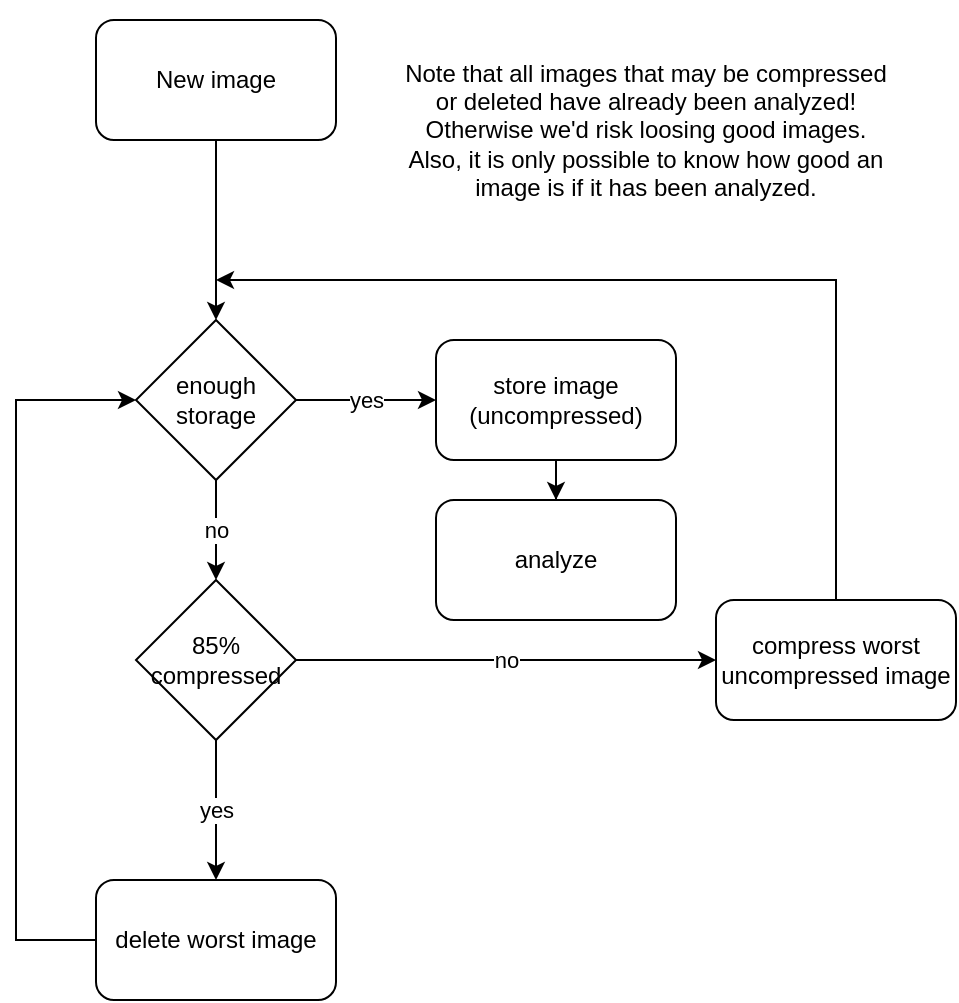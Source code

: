 <mxfile version="16.4.0" type="device"><diagram id="C5RBs43oDa-KdzZeNtuy" name="Page-1"><mxGraphModel dx="1102" dy="1025" grid="1" gridSize="10" guides="1" tooltips="1" connect="1" arrows="1" fold="1" page="1" pageScale="1" pageWidth="827" pageHeight="1169" math="0" shadow="0"><root><mxCell id="WIyWlLk6GJQsqaUBKTNV-0"/><mxCell id="WIyWlLk6GJQsqaUBKTNV-1" parent="WIyWlLk6GJQsqaUBKTNV-0"/><mxCell id="CtJh_I1LjCPI-9yF_EfI-2" style="edgeStyle=orthogonalEdgeStyle;rounded=0;orthogonalLoop=1;jettySize=auto;html=1;exitX=0.5;exitY=1;exitDx=0;exitDy=0;" edge="1" parent="WIyWlLk6GJQsqaUBKTNV-1" source="CtJh_I1LjCPI-9yF_EfI-0" target="CtJh_I1LjCPI-9yF_EfI-1"><mxGeometry relative="1" as="geometry"/></mxCell><mxCell id="CtJh_I1LjCPI-9yF_EfI-0" value="New image" style="rounded=1;whiteSpace=wrap;html=1;" vertex="1" parent="WIyWlLk6GJQsqaUBKTNV-1"><mxGeometry x="220" y="190" width="120" height="60" as="geometry"/></mxCell><mxCell id="CtJh_I1LjCPI-9yF_EfI-3" value="yes" style="edgeStyle=orthogonalEdgeStyle;rounded=0;orthogonalLoop=1;jettySize=auto;html=1;exitX=1;exitY=0.5;exitDx=0;exitDy=0;" edge="1" parent="WIyWlLk6GJQsqaUBKTNV-1" source="CtJh_I1LjCPI-9yF_EfI-1" target="CtJh_I1LjCPI-9yF_EfI-4"><mxGeometry relative="1" as="geometry"><mxPoint x="460" y="430" as="targetPoint"/></mxGeometry></mxCell><mxCell id="CtJh_I1LjCPI-9yF_EfI-6" value="no" style="edgeStyle=orthogonalEdgeStyle;rounded=0;orthogonalLoop=1;jettySize=auto;html=1;exitX=0.5;exitY=1;exitDx=0;exitDy=0;" edge="1" parent="WIyWlLk6GJQsqaUBKTNV-1" source="CtJh_I1LjCPI-9yF_EfI-1" target="CtJh_I1LjCPI-9yF_EfI-7"><mxGeometry relative="1" as="geometry"><mxPoint x="300" y="530" as="targetPoint"/></mxGeometry></mxCell><mxCell id="CtJh_I1LjCPI-9yF_EfI-1" value="enough storage" style="rhombus;whiteSpace=wrap;html=1;" vertex="1" parent="WIyWlLk6GJQsqaUBKTNV-1"><mxGeometry x="240" y="340" width="80" height="80" as="geometry"/></mxCell><mxCell id="CtJh_I1LjCPI-9yF_EfI-16" style="edgeStyle=orthogonalEdgeStyle;rounded=0;orthogonalLoop=1;jettySize=auto;html=1;" edge="1" parent="WIyWlLk6GJQsqaUBKTNV-1" source="CtJh_I1LjCPI-9yF_EfI-4" target="CtJh_I1LjCPI-9yF_EfI-15"><mxGeometry relative="1" as="geometry"/></mxCell><mxCell id="CtJh_I1LjCPI-9yF_EfI-4" value="store image (uncompressed)" style="rounded=1;whiteSpace=wrap;html=1;" vertex="1" parent="WIyWlLk6GJQsqaUBKTNV-1"><mxGeometry x="390" y="350" width="120" height="60" as="geometry"/></mxCell><mxCell id="CtJh_I1LjCPI-9yF_EfI-9" value="yes" style="edgeStyle=orthogonalEdgeStyle;rounded=0;orthogonalLoop=1;jettySize=auto;html=1;" edge="1" parent="WIyWlLk6GJQsqaUBKTNV-1" source="CtJh_I1LjCPI-9yF_EfI-7" target="CtJh_I1LjCPI-9yF_EfI-8"><mxGeometry relative="1" as="geometry"><mxPoint x="500" y="610" as="sourcePoint"/></mxGeometry></mxCell><mxCell id="CtJh_I1LjCPI-9yF_EfI-11" value="no" style="edgeStyle=orthogonalEdgeStyle;rounded=0;orthogonalLoop=1;jettySize=auto;html=1;exitX=1;exitY=0.5;exitDx=0;exitDy=0;" edge="1" parent="WIyWlLk6GJQsqaUBKTNV-1" source="CtJh_I1LjCPI-9yF_EfI-7" target="CtJh_I1LjCPI-9yF_EfI-12"><mxGeometry relative="1" as="geometry"><mxPoint x="300" y="650" as="targetPoint"/></mxGeometry></mxCell><mxCell id="CtJh_I1LjCPI-9yF_EfI-7" value="85% compressed" style="rhombus;whiteSpace=wrap;html=1;" vertex="1" parent="WIyWlLk6GJQsqaUBKTNV-1"><mxGeometry x="240" y="470" width="80" height="80" as="geometry"/></mxCell><mxCell id="CtJh_I1LjCPI-9yF_EfI-14" style="edgeStyle=orthogonalEdgeStyle;rounded=0;orthogonalLoop=1;jettySize=auto;html=1;" edge="1" parent="WIyWlLk6GJQsqaUBKTNV-1" source="CtJh_I1LjCPI-9yF_EfI-8" target="CtJh_I1LjCPI-9yF_EfI-1"><mxGeometry relative="1" as="geometry"><Array as="points"><mxPoint x="180" y="650"/><mxPoint x="180" y="380"/></Array></mxGeometry></mxCell><mxCell id="CtJh_I1LjCPI-9yF_EfI-8" value="delete worst image" style="rounded=1;whiteSpace=wrap;html=1;" vertex="1" parent="WIyWlLk6GJQsqaUBKTNV-1"><mxGeometry x="220" y="620" width="120" height="60" as="geometry"/></mxCell><mxCell id="CtJh_I1LjCPI-9yF_EfI-13" style="edgeStyle=orthogonalEdgeStyle;rounded=0;orthogonalLoop=1;jettySize=auto;html=1;exitX=0.5;exitY=0;exitDx=0;exitDy=0;" edge="1" parent="WIyWlLk6GJQsqaUBKTNV-1" source="CtJh_I1LjCPI-9yF_EfI-12"><mxGeometry relative="1" as="geometry"><mxPoint x="280" y="320" as="targetPoint"/><Array as="points"><mxPoint x="590" y="320"/></Array></mxGeometry></mxCell><mxCell id="CtJh_I1LjCPI-9yF_EfI-12" value="&lt;span&gt;compress worst uncompressed image&lt;/span&gt;" style="rounded=1;whiteSpace=wrap;html=1;" vertex="1" parent="WIyWlLk6GJQsqaUBKTNV-1"><mxGeometry x="530" y="480" width="120" height="60" as="geometry"/></mxCell><mxCell id="CtJh_I1LjCPI-9yF_EfI-15" value="analyze" style="rounded=1;whiteSpace=wrap;html=1;" vertex="1" parent="WIyWlLk6GJQsqaUBKTNV-1"><mxGeometry x="390" y="430" width="120" height="60" as="geometry"/></mxCell><mxCell id="CtJh_I1LjCPI-9yF_EfI-17" value="Note that all images that may be compressed or deleted have already been analyzed!&lt;br&gt;Otherwise we'd risk loosing good images.&lt;br&gt;Also, it is only possible to know how good an image is if it has been analyzed." style="text;html=1;strokeColor=none;fillColor=none;align=center;verticalAlign=middle;whiteSpace=wrap;rounded=0;" vertex="1" parent="WIyWlLk6GJQsqaUBKTNV-1"><mxGeometry x="370" y="180" width="250" height="130" as="geometry"/></mxCell></root></mxGraphModel></diagram></mxfile>